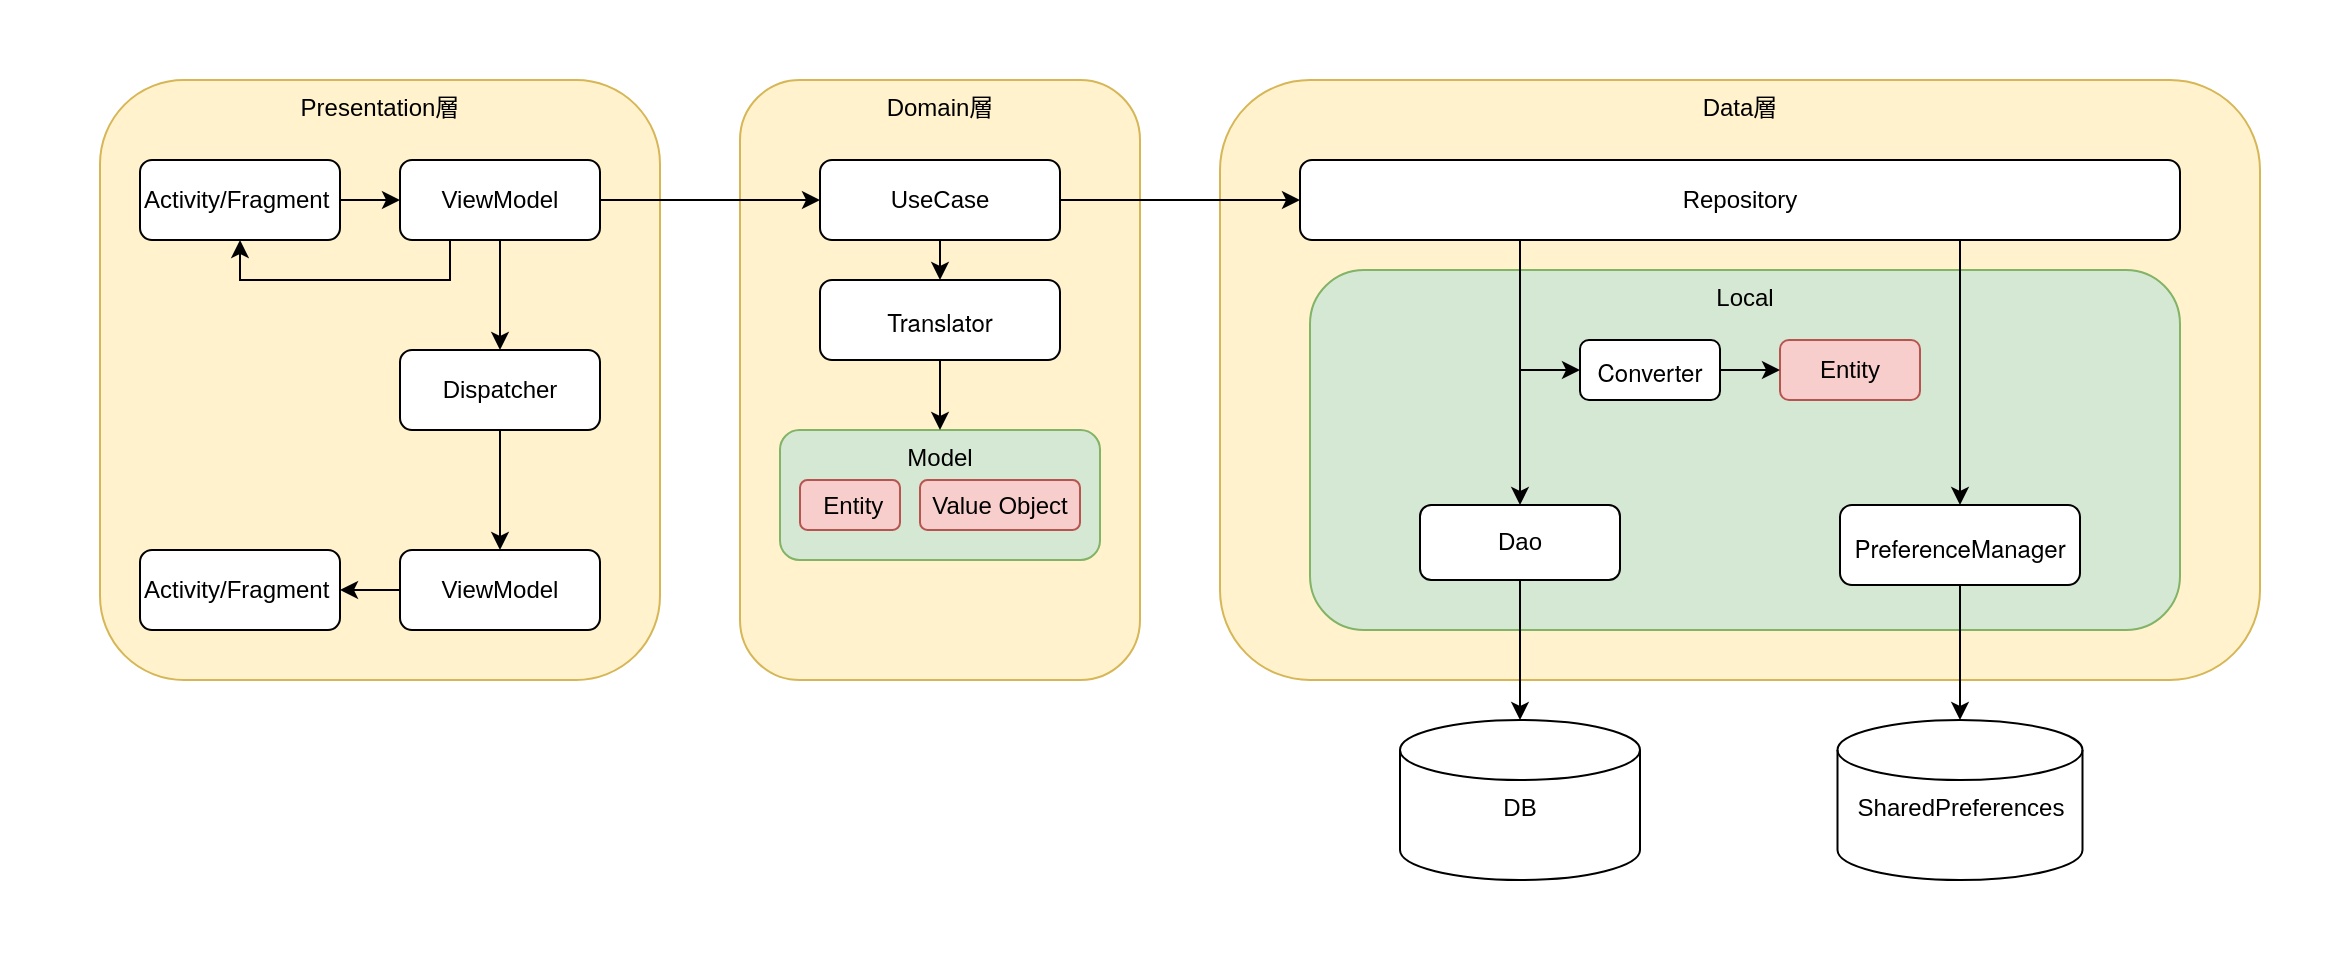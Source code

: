 <mxfile version="15.1.4" type="google" pages="2"><diagram id="C5RBs43oDa-KdzZeNtuy" name="アーキテクチャ"><mxGraphModel dx="1351" dy="796" grid="1" gridSize="10" guides="1" tooltips="1" connect="1" arrows="1" fold="1" page="1" pageScale="1" pageWidth="827" pageHeight="1169" math="0" shadow="0"><root><mxCell id="WIyWlLk6GJQsqaUBKTNV-0"/><mxCell id="WIyWlLk6GJQsqaUBKTNV-1" parent="WIyWlLk6GJQsqaUBKTNV-0"/><mxCell id="-6SJxEmR_XoFlQCLyBBq-0" value="" style="rounded=0;whiteSpace=wrap;html=1;strokeColor=none;" vertex="1" parent="WIyWlLk6GJQsqaUBKTNV-1"><mxGeometry width="1170" height="480" as="geometry"/></mxCell><mxCell id="L2Z-Nmf659EoWFDyZaoK-5" value="&lt;span&gt;Domain層&lt;/span&gt;" style="rounded=1;whiteSpace=wrap;html=1;align=center;verticalAlign=top;fillColor=#fff2cc;strokeColor=#d6b656;" parent="WIyWlLk6GJQsqaUBKTNV-1" vertex="1"><mxGeometry x="370" y="40" width="200" height="300" as="geometry"/></mxCell><mxCell id="L2Z-Nmf659EoWFDyZaoK-58" style="edgeStyle=orthogonalEdgeStyle;rounded=0;orthogonalLoop=1;jettySize=auto;html=1;exitX=0.5;exitY=1;exitDx=0;exitDy=0;entryX=0.5;entryY=0;entryDx=0;entryDy=0;" parent="WIyWlLk6GJQsqaUBKTNV-1" source="L2Z-Nmf659EoWFDyZaoK-6" target="L2Z-Nmf659EoWFDyZaoK-8" edge="1"><mxGeometry relative="1" as="geometry"/></mxCell><mxCell id="L2Z-Nmf659EoWFDyZaoK-6" value="UseCase" style="rounded=1;whiteSpace=wrap;html=1;" parent="WIyWlLk6GJQsqaUBKTNV-1" vertex="1"><mxGeometry x="410" y="80" width="120" height="40" as="geometry"/></mxCell><mxCell id="L2Z-Nmf659EoWFDyZaoK-7" value="Model" style="rounded=1;whiteSpace=wrap;html=1;verticalAlign=top;fillColor=#d5e8d4;strokeColor=#82b366;" parent="WIyWlLk6GJQsqaUBKTNV-1" vertex="1"><mxGeometry x="390" y="215" width="160" height="65" as="geometry"/></mxCell><mxCell id="L2Z-Nmf659EoWFDyZaoK-61" style="edgeStyle=orthogonalEdgeStyle;rounded=0;orthogonalLoop=1;jettySize=auto;html=1;exitX=0.5;exitY=1;exitDx=0;exitDy=0;" parent="WIyWlLk6GJQsqaUBKTNV-1" source="L2Z-Nmf659EoWFDyZaoK-8" target="L2Z-Nmf659EoWFDyZaoK-7" edge="1"><mxGeometry relative="1" as="geometry"/></mxCell><mxCell id="L2Z-Nmf659EoWFDyZaoK-8" value="&lt;p class=&quot;p1&quot; style=&quot;margin: 0px ; font-stretch: normal ; line-height: normal ; font-family: &amp;#34;helvetica neue&amp;#34;&quot;&gt;Translator&lt;/p&gt;" style="rounded=1;whiteSpace=wrap;html=1;" parent="WIyWlLk6GJQsqaUBKTNV-1" vertex="1"><mxGeometry x="410" y="140" width="120" height="40" as="geometry"/></mxCell><mxCell id="L2Z-Nmf659EoWFDyZaoK-9" value="&lt;span&gt;Data層&lt;/span&gt;" style="rounded=1;whiteSpace=wrap;html=1;align=center;verticalAlign=top;fillColor=#fff2cc;strokeColor=#d6b656;" parent="WIyWlLk6GJQsqaUBKTNV-1" vertex="1"><mxGeometry x="610" y="40" width="520" height="300" as="geometry"/></mxCell><mxCell id="L2Z-Nmf659EoWFDyZaoK-10" value="Local" style="rounded=1;whiteSpace=wrap;html=1;verticalAlign=top;align=center;fillColor=#d5e8d4;strokeColor=#82b366;" parent="WIyWlLk6GJQsqaUBKTNV-1" vertex="1"><mxGeometry x="655" y="135" width="435" height="180" as="geometry"/></mxCell><mxCell id="L2Z-Nmf659EoWFDyZaoK-11" value="Entity" style="rounded=1;whiteSpace=wrap;html=1;fillColor=#f8cecc;strokeColor=#b85450;" parent="WIyWlLk6GJQsqaUBKTNV-1" vertex="1"><mxGeometry x="890" y="170" width="70" height="30" as="geometry"/></mxCell><mxCell id="L2Z-Nmf659EoWFDyZaoK-66" style="edgeStyle=orthogonalEdgeStyle;rounded=0;orthogonalLoop=1;jettySize=auto;html=1;exitX=0.5;exitY=1;exitDx=0;exitDy=0;entryX=0.5;entryY=0;entryDx=0;entryDy=0;entryPerimeter=0;" parent="WIyWlLk6GJQsqaUBKTNV-1" source="L2Z-Nmf659EoWFDyZaoK-12" target="L2Z-Nmf659EoWFDyZaoK-41" edge="1"><mxGeometry relative="1" as="geometry"/></mxCell><mxCell id="L2Z-Nmf659EoWFDyZaoK-12" value="Dao" style="rounded=1;whiteSpace=wrap;html=1;" parent="WIyWlLk6GJQsqaUBKTNV-1" vertex="1"><mxGeometry x="710" y="252.5" width="100" height="37.5" as="geometry"/></mxCell><mxCell id="L2Z-Nmf659EoWFDyZaoK-64" style="edgeStyle=orthogonalEdgeStyle;rounded=0;orthogonalLoop=1;jettySize=auto;html=1;exitX=0.75;exitY=1;exitDx=0;exitDy=0;" parent="WIyWlLk6GJQsqaUBKTNV-1" source="L2Z-Nmf659EoWFDyZaoK-13" target="L2Z-Nmf659EoWFDyZaoK-43" edge="1"><mxGeometry relative="1" as="geometry"/></mxCell><mxCell id="L2Z-Nmf659EoWFDyZaoK-69" style="edgeStyle=orthogonalEdgeStyle;rounded=0;orthogonalLoop=1;jettySize=auto;html=1;exitX=0.25;exitY=1;exitDx=0;exitDy=0;entryX=0.5;entryY=0;entryDx=0;entryDy=0;" parent="WIyWlLk6GJQsqaUBKTNV-1" source="L2Z-Nmf659EoWFDyZaoK-13" target="L2Z-Nmf659EoWFDyZaoK-12" edge="1"><mxGeometry relative="1" as="geometry"/></mxCell><mxCell id="L2Z-Nmf659EoWFDyZaoK-72" style="edgeStyle=orthogonalEdgeStyle;rounded=0;orthogonalLoop=1;jettySize=auto;html=1;exitX=0.25;exitY=1;exitDx=0;exitDy=0;entryX=0;entryY=0.5;entryDx=0;entryDy=0;" parent="WIyWlLk6GJQsqaUBKTNV-1" source="L2Z-Nmf659EoWFDyZaoK-13" target="L2Z-Nmf659EoWFDyZaoK-44" edge="1"><mxGeometry relative="1" as="geometry"><Array as="points"><mxPoint x="760" y="185"/></Array></mxGeometry></mxCell><mxCell id="L2Z-Nmf659EoWFDyZaoK-13" value="Repository" style="rounded=1;whiteSpace=wrap;html=1;" parent="WIyWlLk6GJQsqaUBKTNV-1" vertex="1"><mxGeometry x="650" y="80" width="440" height="40" as="geometry"/></mxCell><mxCell id="L2Z-Nmf659EoWFDyZaoK-14" value="Presentation層" style="rounded=1;whiteSpace=wrap;html=1;align=center;verticalAlign=top;fillColor=#fff2cc;strokeColor=#d6b656;" parent="WIyWlLk6GJQsqaUBKTNV-1" vertex="1"><mxGeometry x="50" y="40" width="280" height="300" as="geometry"/></mxCell><mxCell id="L2Z-Nmf659EoWFDyZaoK-50" style="edgeStyle=orthogonalEdgeStyle;rounded=0;orthogonalLoop=1;jettySize=auto;html=1;exitX=1;exitY=0.5;exitDx=0;exitDy=0;" parent="WIyWlLk6GJQsqaUBKTNV-1" source="L2Z-Nmf659EoWFDyZaoK-15" target="L2Z-Nmf659EoWFDyZaoK-16" edge="1"><mxGeometry relative="1" as="geometry"/></mxCell><mxCell id="L2Z-Nmf659EoWFDyZaoK-15" value="&lt;span&gt;Activity/Fragment&lt;/span&gt;" style="rounded=1;whiteSpace=wrap;html=1;align=left;" parent="WIyWlLk6GJQsqaUBKTNV-1" vertex="1"><mxGeometry x="70" y="80" width="100" height="40" as="geometry"/></mxCell><mxCell id="L2Z-Nmf659EoWFDyZaoK-56" style="edgeStyle=orthogonalEdgeStyle;rounded=0;orthogonalLoop=1;jettySize=auto;html=1;exitX=1;exitY=0.5;exitDx=0;exitDy=0;" parent="WIyWlLk6GJQsqaUBKTNV-1" source="L2Z-Nmf659EoWFDyZaoK-16" target="L2Z-Nmf659EoWFDyZaoK-6" edge="1"><mxGeometry relative="1" as="geometry"/></mxCell><mxCell id="24T1ZeJnr9-tpYx4OSjE-3" style="edgeStyle=orthogonalEdgeStyle;rounded=0;orthogonalLoop=1;jettySize=auto;html=1;exitX=0.25;exitY=1;exitDx=0;exitDy=0;entryX=0.5;entryY=1;entryDx=0;entryDy=0;" edge="1" parent="WIyWlLk6GJQsqaUBKTNV-1" source="L2Z-Nmf659EoWFDyZaoK-16" target="L2Z-Nmf659EoWFDyZaoK-15"><mxGeometry relative="1" as="geometry"/></mxCell><mxCell id="24T1ZeJnr9-tpYx4OSjE-4" style="edgeStyle=orthogonalEdgeStyle;rounded=0;orthogonalLoop=1;jettySize=auto;html=1;exitX=0.5;exitY=1;exitDx=0;exitDy=0;entryX=0.5;entryY=0;entryDx=0;entryDy=0;" edge="1" parent="WIyWlLk6GJQsqaUBKTNV-1" source="L2Z-Nmf659EoWFDyZaoK-16" target="L2Z-Nmf659EoWFDyZaoK-17"><mxGeometry relative="1" as="geometry"/></mxCell><mxCell id="L2Z-Nmf659EoWFDyZaoK-16" value="&lt;span&gt;ViewModel&lt;/span&gt;" style="rounded=1;whiteSpace=wrap;html=1;align=center;" parent="WIyWlLk6GJQsqaUBKTNV-1" vertex="1"><mxGeometry x="200" y="80" width="100" height="40" as="geometry"/></mxCell><mxCell id="24T1ZeJnr9-tpYx4OSjE-5" style="edgeStyle=orthogonalEdgeStyle;rounded=0;orthogonalLoop=1;jettySize=auto;html=1;exitX=0.5;exitY=1;exitDx=0;exitDy=0;" edge="1" parent="WIyWlLk6GJQsqaUBKTNV-1" source="L2Z-Nmf659EoWFDyZaoK-17" target="24T1ZeJnr9-tpYx4OSjE-1"><mxGeometry relative="1" as="geometry"/></mxCell><mxCell id="L2Z-Nmf659EoWFDyZaoK-17" value="&lt;span&gt;Dispatcher&lt;/span&gt;" style="rounded=1;whiteSpace=wrap;html=1;align=center;" parent="WIyWlLk6GJQsqaUBKTNV-1" vertex="1"><mxGeometry x="200" y="175" width="100" height="40" as="geometry"/></mxCell><mxCell id="L2Z-Nmf659EoWFDyZaoK-18" value="&amp;nbsp;Entity" style="rounded=1;whiteSpace=wrap;html=1;fillColor=#f8cecc;strokeColor=#b85450;" parent="WIyWlLk6GJQsqaUBKTNV-1" vertex="1"><mxGeometry x="400" y="240" width="50" height="25" as="geometry"/></mxCell><mxCell id="L2Z-Nmf659EoWFDyZaoK-19" value="Value Object" style="rounded=1;whiteSpace=wrap;html=1;fillColor=#f8cecc;strokeColor=#b85450;" parent="WIyWlLk6GJQsqaUBKTNV-1" vertex="1"><mxGeometry x="460" y="240" width="80" height="25" as="geometry"/></mxCell><mxCell id="L2Z-Nmf659EoWFDyZaoK-41" value="DB" style="shape=cylinder3;whiteSpace=wrap;html=1;boundedLbl=1;backgroundOutline=1;size=15;align=center;verticalAlign=top;" parent="WIyWlLk6GJQsqaUBKTNV-1" vertex="1"><mxGeometry x="700" y="360" width="120" height="80" as="geometry"/></mxCell><mxCell id="L2Z-Nmf659EoWFDyZaoK-42" value="SharedPreferences" style="shape=cylinder3;whiteSpace=wrap;html=1;boundedLbl=1;backgroundOutline=1;size=15;align=center;verticalAlign=top;" parent="WIyWlLk6GJQsqaUBKTNV-1" vertex="1"><mxGeometry x="918.75" y="360" width="122.5" height="80" as="geometry"/></mxCell><mxCell id="L2Z-Nmf659EoWFDyZaoK-65" style="edgeStyle=orthogonalEdgeStyle;rounded=0;orthogonalLoop=1;jettySize=auto;html=1;exitX=0.5;exitY=1;exitDx=0;exitDy=0;entryX=0.5;entryY=0;entryDx=0;entryDy=0;entryPerimeter=0;" parent="WIyWlLk6GJQsqaUBKTNV-1" source="L2Z-Nmf659EoWFDyZaoK-43" target="L2Z-Nmf659EoWFDyZaoK-42" edge="1"><mxGeometry relative="1" as="geometry"/></mxCell><mxCell id="L2Z-Nmf659EoWFDyZaoK-43" value="&lt;p class=&quot;p1&quot; style=&quot;margin: 0px ; font-stretch: normal ; line-height: normal ; font-family: &amp;#34;helvetica neue&amp;#34;&quot;&gt;PreferenceManager&lt;/p&gt;" style="rounded=1;whiteSpace=wrap;html=1;" parent="WIyWlLk6GJQsqaUBKTNV-1" vertex="1"><mxGeometry x="920" y="252.5" width="120" height="40" as="geometry"/></mxCell><mxCell id="L2Z-Nmf659EoWFDyZaoK-75" style="edgeStyle=orthogonalEdgeStyle;rounded=0;orthogonalLoop=1;jettySize=auto;html=1;exitX=1;exitY=0.5;exitDx=0;exitDy=0;entryX=0;entryY=0.5;entryDx=0;entryDy=0;" parent="WIyWlLk6GJQsqaUBKTNV-1" source="L2Z-Nmf659EoWFDyZaoK-44" target="L2Z-Nmf659EoWFDyZaoK-11" edge="1"><mxGeometry relative="1" as="geometry"/></mxCell><mxCell id="L2Z-Nmf659EoWFDyZaoK-44" value="&lt;p class=&quot;p1&quot; style=&quot;margin: 0px ; font-stretch: normal ; line-height: normal ; font-family: &amp;#34;helvetica neue&amp;#34;&quot;&gt;Converter&lt;/p&gt;" style="rounded=1;whiteSpace=wrap;html=1;" parent="WIyWlLk6GJQsqaUBKTNV-1" vertex="1"><mxGeometry x="790" y="170" width="70" height="30" as="geometry"/></mxCell><mxCell id="L2Z-Nmf659EoWFDyZaoK-57" style="edgeStyle=orthogonalEdgeStyle;rounded=0;orthogonalLoop=1;jettySize=auto;html=1;entryX=0;entryY=0.5;entryDx=0;entryDy=0;" parent="WIyWlLk6GJQsqaUBKTNV-1" source="L2Z-Nmf659EoWFDyZaoK-6" target="L2Z-Nmf659EoWFDyZaoK-13" edge="1"><mxGeometry relative="1" as="geometry"/></mxCell><mxCell id="24T1ZeJnr9-tpYx4OSjE-0" value="&lt;span&gt;Activity/Fragment&lt;/span&gt;" style="rounded=1;whiteSpace=wrap;html=1;align=left;" vertex="1" parent="WIyWlLk6GJQsqaUBKTNV-1"><mxGeometry x="70" y="275" width="100" height="40" as="geometry"/></mxCell><mxCell id="24T1ZeJnr9-tpYx4OSjE-6" style="edgeStyle=orthogonalEdgeStyle;rounded=0;orthogonalLoop=1;jettySize=auto;html=1;exitX=0;exitY=0.5;exitDx=0;exitDy=0;" edge="1" parent="WIyWlLk6GJQsqaUBKTNV-1" source="24T1ZeJnr9-tpYx4OSjE-1" target="24T1ZeJnr9-tpYx4OSjE-0"><mxGeometry relative="1" as="geometry"/></mxCell><mxCell id="24T1ZeJnr9-tpYx4OSjE-1" value="&lt;span&gt;ViewModel&lt;/span&gt;" style="rounded=1;whiteSpace=wrap;html=1;align=center;" vertex="1" parent="WIyWlLk6GJQsqaUBKTNV-1"><mxGeometry x="200" y="275" width="100" height="40" as="geometry"/></mxCell></root></mxGraphModel></diagram><diagram id="sig-5ir3HuBv4L5gly9K" name="モジュール構成"><mxGraphModel dx="946" dy="557" grid="1" gridSize="10" guides="1" tooltips="1" connect="1" arrows="1" fold="1" page="1" pageScale="1" pageWidth="827" pageHeight="1169" math="0" shadow="0"><root><mxCell id="1fMuq6tNDVZI7CpyFA6c-0"/><mxCell id="1fMuq6tNDVZI7CpyFA6c-1" parent="1fMuq6tNDVZI7CpyFA6c-0"/><mxCell id="Sp7jfYJWcrEotgEJKzW6-0" value="" style="rounded=0;whiteSpace=wrap;html=1;strokeColor=none;" vertex="1" parent="1fMuq6tNDVZI7CpyFA6c-1"><mxGeometry width="440" height="440" as="geometry"/></mxCell><mxCell id="GcpY1ioy8cpwfktOypYV-0" style="edgeStyle=orthogonalEdgeStyle;rounded=0;orthogonalLoop=1;jettySize=auto;html=1;exitX=0.5;exitY=1;exitDx=0;exitDy=0;entryX=0.5;entryY=0;entryDx=0;entryDy=0;" parent="1fMuq6tNDVZI7CpyFA6c-1" source="GcpY1ioy8cpwfktOypYV-1" target="GcpY1ioy8cpwfktOypYV-4" edge="1"><mxGeometry relative="1" as="geometry"/></mxCell><mxCell id="GcpY1ioy8cpwfktOypYV-1" value=":app" style="rounded=1;whiteSpace=wrap;html=1;fillColor=#ffe6cc;strokeColor=#d79b00;" parent="1fMuq6tNDVZI7CpyFA6c-1" vertex="1"><mxGeometry x="160" y="50" width="120" height="60" as="geometry"/></mxCell><mxCell id="GcpY1ioy8cpwfktOypYV-2" value=":presentation" style="rounded=1;whiteSpace=wrap;html=1;fillColor=#ffe6cc;strokeColor=#d79b00;" parent="1fMuq6tNDVZI7CpyFA6c-1" vertex="1"><mxGeometry x="40" y="150" width="120" height="60" as="geometry"/></mxCell><mxCell id="GcpY1ioy8cpwfktOypYV-3" style="edgeStyle=orthogonalEdgeStyle;rounded=0;orthogonalLoop=1;jettySize=auto;html=1;exitX=0.5;exitY=1;exitDx=0;exitDy=0;entryX=0.5;entryY=0;entryDx=0;entryDy=0;" parent="1fMuq6tNDVZI7CpyFA6c-1" source="GcpY1ioy8cpwfktOypYV-4" target="GcpY1ioy8cpwfktOypYV-6" edge="1"><mxGeometry relative="1" as="geometry"/></mxCell><mxCell id="GcpY1ioy8cpwfktOypYV-4" value=":domain" style="rounded=1;whiteSpace=wrap;html=1;fillColor=#ffe6cc;strokeColor=#d79b00;" parent="1fMuq6tNDVZI7CpyFA6c-1" vertex="1"><mxGeometry x="160" y="250" width="120" height="60" as="geometry"/></mxCell><mxCell id="GcpY1ioy8cpwfktOypYV-5" value=":data" style="rounded=1;whiteSpace=wrap;html=1;fillColor=#ffe6cc;strokeColor=#d79b00;" parent="1fMuq6tNDVZI7CpyFA6c-1" vertex="1"><mxGeometry x="280" y="150" width="120" height="60" as="geometry"/></mxCell><mxCell id="GcpY1ioy8cpwfktOypYV-6" value=":common" style="rounded=1;whiteSpace=wrap;html=1;fillColor=#ffe6cc;strokeColor=#d79b00;" parent="1fMuq6tNDVZI7CpyFA6c-1" vertex="1"><mxGeometry x="160" y="360" width="120" height="60" as="geometry"/></mxCell><mxCell id="GcpY1ioy8cpwfktOypYV-7" value="モジュール構成" style="text;html=1;strokeColor=none;fillColor=none;align=center;verticalAlign=middle;whiteSpace=wrap;rounded=0;fontStyle=1;fontSize=16;" parent="1fMuq6tNDVZI7CpyFA6c-1" vertex="1"><mxGeometry x="155" y="10" width="130" height="20" as="geometry"/></mxCell><mxCell id="GcpY1ioy8cpwfktOypYV-8" value="" style="edgeStyle=elbowEdgeStyle;elbow=vertical;endArrow=classic;html=1;exitX=0.5;exitY=1;exitDx=0;exitDy=0;entryX=-0.017;entryY=0.383;entryDx=0;entryDy=0;entryPerimeter=0;" parent="1fMuq6tNDVZI7CpyFA6c-1" source="GcpY1ioy8cpwfktOypYV-2" target="GcpY1ioy8cpwfktOypYV-4" edge="1"><mxGeometry width="50" height="50" relative="1" as="geometry"><mxPoint x="330" y="240" as="sourcePoint"/><mxPoint x="380" y="190" as="targetPoint"/><Array as="points"><mxPoint x="60" y="273"/></Array></mxGeometry></mxCell><mxCell id="GcpY1ioy8cpwfktOypYV-9" value="" style="edgeStyle=elbowEdgeStyle;elbow=horizontal;endArrow=classic;html=1;exitX=0.5;exitY=1;exitDx=0;exitDy=0;entryX=1;entryY=0.5;entryDx=0;entryDy=0;" parent="1fMuq6tNDVZI7CpyFA6c-1" source="GcpY1ioy8cpwfktOypYV-5" target="GcpY1ioy8cpwfktOypYV-4" edge="1"><mxGeometry width="50" height="50" relative="1" as="geometry"><mxPoint x="330" y="240" as="sourcePoint"/><mxPoint x="380" y="190" as="targetPoint"/><Array as="points"><mxPoint x="340" y="240"/></Array></mxGeometry></mxCell><mxCell id="GcpY1ioy8cpwfktOypYV-10" value="" style="edgeStyle=elbowEdgeStyle;elbow=vertical;endArrow=classic;html=1;exitX=1;exitY=0.5;exitDx=0;exitDy=0;entryX=0.5;entryY=0;entryDx=0;entryDy=0;entryPerimeter=0;" parent="1fMuq6tNDVZI7CpyFA6c-1" source="GcpY1ioy8cpwfktOypYV-1" target="GcpY1ioy8cpwfktOypYV-5" edge="1"><mxGeometry width="50" height="50" relative="1" as="geometry"><mxPoint x="330" y="240" as="sourcePoint"/><mxPoint x="380" y="190" as="targetPoint"/><Array as="points"><mxPoint x="390" y="80"/></Array></mxGeometry></mxCell><mxCell id="GcpY1ioy8cpwfktOypYV-11" value="" style="edgeStyle=elbowEdgeStyle;elbow=horizontal;endArrow=classic;html=1;exitX=0;exitY=0.5;exitDx=0;exitDy=0;entryX=0.5;entryY=0;entryDx=0;entryDy=0;" parent="1fMuq6tNDVZI7CpyFA6c-1" source="GcpY1ioy8cpwfktOypYV-1" target="GcpY1ioy8cpwfktOypYV-2" edge="1"><mxGeometry width="50" height="50" relative="1" as="geometry"><mxPoint x="330" y="240" as="sourcePoint"/><mxPoint x="380" y="190" as="targetPoint"/><Array as="points"><mxPoint x="100" y="130"/></Array></mxGeometry></mxCell><mxCell id="GcpY1ioy8cpwfktOypYV-12" value="" style="edgeStyle=elbowEdgeStyle;elbow=horizontal;endArrow=classic;html=1;exitX=0.75;exitY=1;exitDx=0;exitDy=0;entryX=1;entryY=0.5;entryDx=0;entryDy=0;" parent="1fMuq6tNDVZI7CpyFA6c-1" source="GcpY1ioy8cpwfktOypYV-5" target="GcpY1ioy8cpwfktOypYV-6" edge="1"><mxGeometry width="50" height="50" relative="1" as="geometry"><mxPoint x="330" y="320" as="sourcePoint"/><mxPoint x="380" y="270" as="targetPoint"/><Array as="points"><mxPoint x="370" y="400"/></Array></mxGeometry></mxCell><mxCell id="GcpY1ioy8cpwfktOypYV-13" value="" style="edgeStyle=segmentEdgeStyle;endArrow=classic;html=1;exitX=0.25;exitY=1;exitDx=0;exitDy=0;entryX=0;entryY=0.5;entryDx=0;entryDy=0;" parent="1fMuq6tNDVZI7CpyFA6c-1" source="GcpY1ioy8cpwfktOypYV-2" target="GcpY1ioy8cpwfktOypYV-6" edge="1"><mxGeometry width="50" height="50" relative="1" as="geometry"><mxPoint x="-20" y="440" as="sourcePoint"/><mxPoint x="30" y="390" as="targetPoint"/><Array as="points"><mxPoint x="70" y="390"/></Array></mxGeometry></mxCell></root></mxGraphModel></diagram></mxfile>